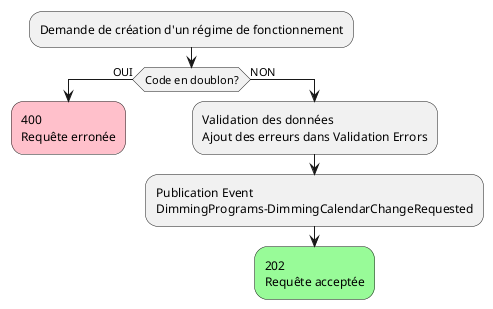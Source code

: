 @startuml diagram_activities_create_request


:Demande de création d'un régime de fonctionnement;

if(Code en doublon?) then (OUI)
    #Pink:400
    Requête erronée;
    kill
    else(NON)
    :Validation des données
    Ajout des erreurs dans Validation Errors;
    :Publication Event
    DimmingPrograms-DimmingCalendarChangeRequested;
    #palegreen:202
    Requête acceptée;
    kill
kill
endif

@enduml